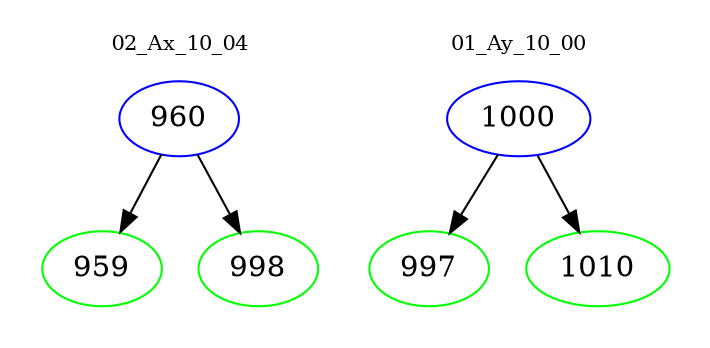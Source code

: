 digraph{
subgraph cluster_0 {
color = white
label = "02_Ax_10_04";
fontsize=10;
T0_960 [label="960", color="blue"]
T0_960 -> T0_959 [color="black"]
T0_959 [label="959", color="green"]
T0_960 -> T0_998 [color="black"]
T0_998 [label="998", color="green"]
}
subgraph cluster_1 {
color = white
label = "01_Ay_10_00";
fontsize=10;
T1_1000 [label="1000", color="blue"]
T1_1000 -> T1_997 [color="black"]
T1_997 [label="997", color="green"]
T1_1000 -> T1_1010 [color="black"]
T1_1010 [label="1010", color="green"]
}
}
